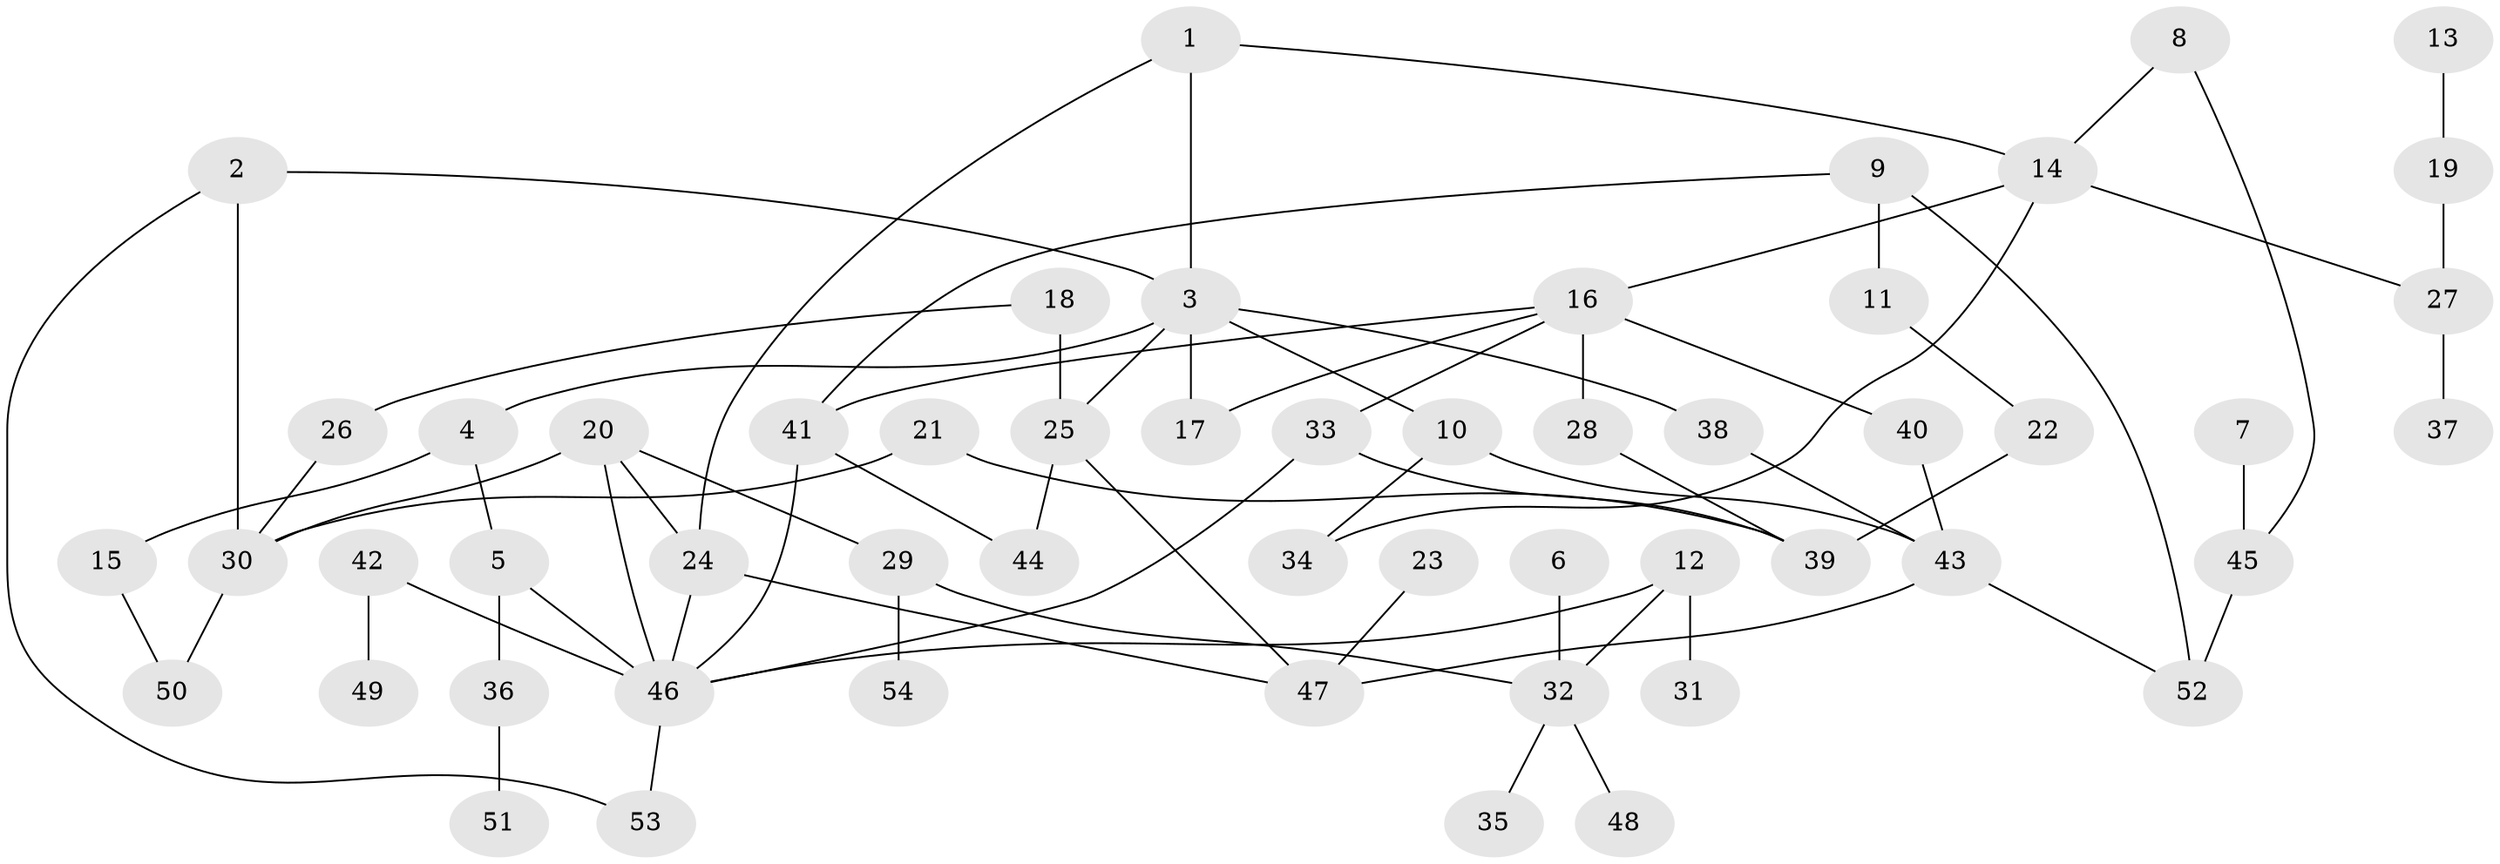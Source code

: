 // original degree distribution, {3: 0.14814814814814814, 6: 0.037037037037037035, 7: 0.027777777777777776, 10: 0.009259259259259259, 4: 0.10185185185185185, 5: 0.027777777777777776, 1: 0.35185185185185186, 2: 0.2962962962962963}
// Generated by graph-tools (version 1.1) at 2025/00/03/09/25 03:00:56]
// undirected, 54 vertices, 74 edges
graph export_dot {
graph [start="1"]
  node [color=gray90,style=filled];
  1;
  2;
  3;
  4;
  5;
  6;
  7;
  8;
  9;
  10;
  11;
  12;
  13;
  14;
  15;
  16;
  17;
  18;
  19;
  20;
  21;
  22;
  23;
  24;
  25;
  26;
  27;
  28;
  29;
  30;
  31;
  32;
  33;
  34;
  35;
  36;
  37;
  38;
  39;
  40;
  41;
  42;
  43;
  44;
  45;
  46;
  47;
  48;
  49;
  50;
  51;
  52;
  53;
  54;
  1 -- 3 [weight=1.0];
  1 -- 14 [weight=1.0];
  1 -- 24 [weight=1.0];
  2 -- 3 [weight=1.0];
  2 -- 30 [weight=1.0];
  2 -- 53 [weight=1.0];
  3 -- 4 [weight=1.0];
  3 -- 10 [weight=1.0];
  3 -- 17 [weight=1.0];
  3 -- 25 [weight=1.0];
  3 -- 38 [weight=1.0];
  4 -- 5 [weight=1.0];
  4 -- 15 [weight=1.0];
  5 -- 36 [weight=1.0];
  5 -- 46 [weight=1.0];
  6 -- 32 [weight=1.0];
  7 -- 45 [weight=1.0];
  8 -- 14 [weight=1.0];
  8 -- 45 [weight=1.0];
  9 -- 11 [weight=1.0];
  9 -- 41 [weight=1.0];
  9 -- 52 [weight=1.0];
  10 -- 34 [weight=1.0];
  10 -- 43 [weight=1.0];
  11 -- 22 [weight=1.0];
  12 -- 31 [weight=1.0];
  12 -- 32 [weight=1.0];
  12 -- 46 [weight=1.0];
  13 -- 19 [weight=1.0];
  14 -- 16 [weight=1.0];
  14 -- 27 [weight=1.0];
  14 -- 34 [weight=1.0];
  15 -- 50 [weight=1.0];
  16 -- 17 [weight=1.0];
  16 -- 28 [weight=1.0];
  16 -- 33 [weight=1.0];
  16 -- 40 [weight=2.0];
  16 -- 41 [weight=1.0];
  18 -- 25 [weight=2.0];
  18 -- 26 [weight=1.0];
  19 -- 27 [weight=1.0];
  20 -- 24 [weight=1.0];
  20 -- 29 [weight=1.0];
  20 -- 30 [weight=1.0];
  20 -- 46 [weight=1.0];
  21 -- 30 [weight=1.0];
  21 -- 39 [weight=1.0];
  22 -- 39 [weight=1.0];
  23 -- 47 [weight=1.0];
  24 -- 46 [weight=1.0];
  24 -- 47 [weight=1.0];
  25 -- 44 [weight=2.0];
  25 -- 47 [weight=1.0];
  26 -- 30 [weight=1.0];
  27 -- 37 [weight=1.0];
  28 -- 39 [weight=1.0];
  29 -- 32 [weight=1.0];
  29 -- 54 [weight=1.0];
  30 -- 50 [weight=1.0];
  32 -- 35 [weight=1.0];
  32 -- 48 [weight=1.0];
  33 -- 39 [weight=1.0];
  33 -- 46 [weight=1.0];
  36 -- 51 [weight=1.0];
  38 -- 43 [weight=1.0];
  40 -- 43 [weight=1.0];
  41 -- 44 [weight=1.0];
  41 -- 46 [weight=1.0];
  42 -- 46 [weight=1.0];
  42 -- 49 [weight=1.0];
  43 -- 47 [weight=1.0];
  43 -- 52 [weight=1.0];
  45 -- 52 [weight=2.0];
  46 -- 53 [weight=1.0];
}
